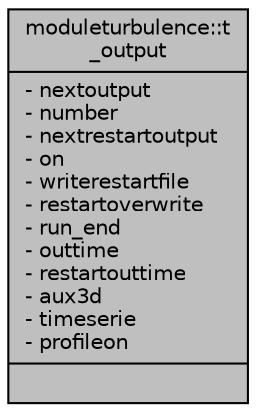 digraph "moduleturbulence::t_output"
{
 // LATEX_PDF_SIZE
  edge [fontname="Helvetica",fontsize="10",labelfontname="Helvetica",labelfontsize="10"];
  node [fontname="Helvetica",fontsize="10",shape=record];
  Node1 [label="{moduleturbulence::t\l_output\n|- nextoutput\l- number\l- nextrestartoutput\l- on\l- writerestartfile\l- restartoverwrite\l- run_end\l- outtime\l- restartouttime\l- aux3d\l- timeserie\l- profileon\l|}",height=0.2,width=0.4,color="black", fillcolor="grey75", style="filled", fontcolor="black",tooltip=" "];
}

